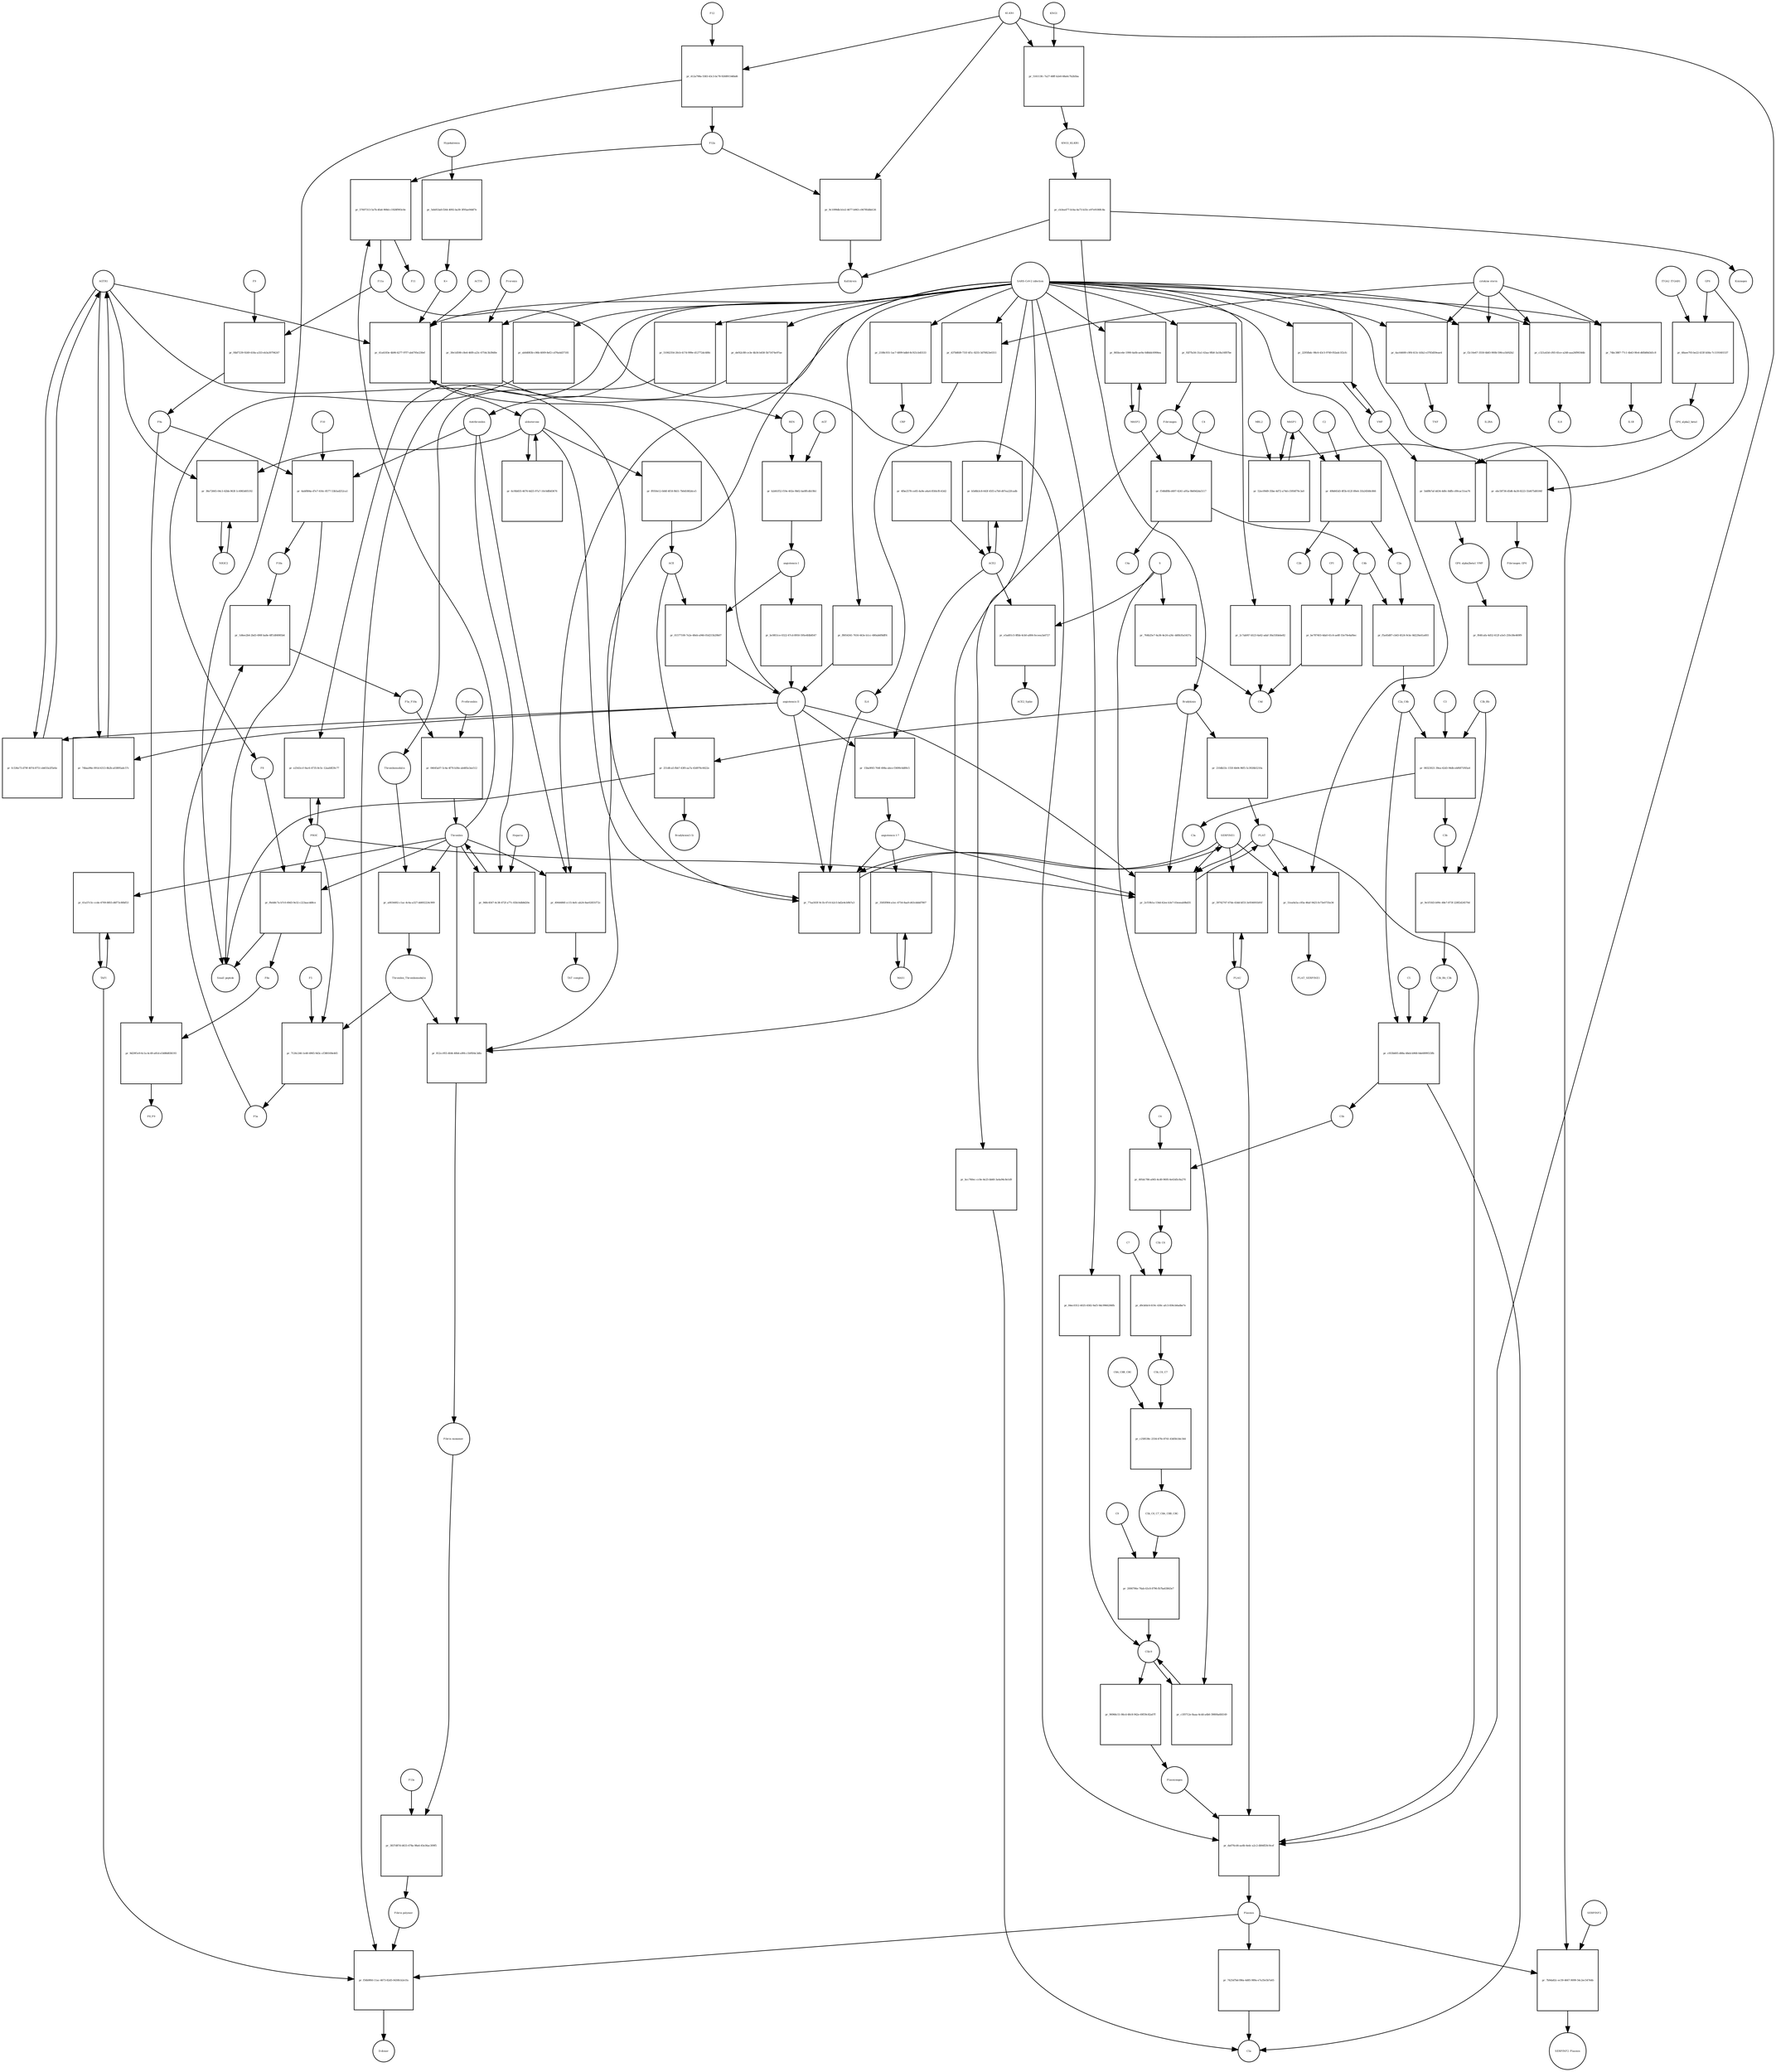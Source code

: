 strict digraph  {
F8 [annotation="urn_miriam_hgnc_3546|urn_miriam_taxonomy_9606", bipartite=0, cls=macromolecule, fontsize=4, label=F8, shape=circle];
"pr_f6eb8c7a-b7c0-49d3-9e32-c223aacdd8ce" [annotation="", bipartite=1, cls=process, fontsize=4, label="pr_f6eb8c7a-b7c0-49d3-9e32-c223aacdd8ce", shape=square];
"Small peptide" [annotation=urn_miriam_mesh_D010446, bipartite=0, cls=macromolecule, fontsize=4, label="Small peptide", shape=circle];
F8a [annotation="urn_miriam_hgnc.symbol_F8|urn_miriam_mesh_D015944|urn_miriam_taxonomy_9606", bipartite=0, cls=macromolecule, fontsize=4, label=F8a, shape=circle];
Thrombin [annotation="urn_miriam_hgnc_3535|urn_miriam_taxonomy_9606", bipartite=0, cls=macromolecule, fontsize=4, label=Thrombin, shape=circle];
PROC [annotation="urn_miriam_hgnc_9451|urn_miriam_taxonomy_9606", bipartite=0, cls=macromolecule, fontsize=4, label=PROC, shape=circle];
AGTR1 [annotation=urn_miriam_hgnc_336, bipartite=0, cls=macromolecule, fontsize=4, label=AGTR1, shape=circle];
"pr_fc536e73-d79f-407d-8751-eb655e2f5e6e" [annotation="", bipartite=1, cls=process, fontsize=4, label="pr_fc536e73-d79f-407d-8751-eb655e2f5e6e", shape=square];
"angiotensin II" [annotation="urn_miriam_obo.chebi_CHEBI%3A2718|urn_miriam_taxonomy_9606", bipartite=0, cls="simple chemical", fontsize=4, label="angiotensin II", shape=circle];
NR3C2 [annotation="", bipartite=0, cls=macromolecule, fontsize=4, label=NR3C2, shape=circle];
"pr_36e72665-04c3-42bb-963f-1c4983d05192" [annotation="", bipartite=1, cls=process, fontsize=4, label="pr_36e72665-04c3-42bb-963f-1c4983d05192", shape=square];
aldosterone [annotation="urn_miriam_obo.chebi_CHEBI%3A27584", bipartite=0, cls="simple chemical", fontsize=4, label=aldosterone, shape=circle];
"pr_6cf4b835-4676-4d25-97a7-10c0dfb83676" [annotation="", bipartite=1, cls=process, fontsize=4, label="pr_6cf4b835-4676-4d25-97a7-10c0dfb83676", shape=square];
SERPINE1 [annotation="", bipartite=0, cls=macromolecule, fontsize=4, label=SERPINE1, shape=circle];
"pr_77aa503f-9c1b-47c6-b2c5-bd2e4cb9b7a3" [annotation="", bipartite=1, cls=process, fontsize=4, label="pr_77aa503f-9c1b-47c6-b2c5-bd2e4cb9b7a3", shape=square];
"angiotensin I-7" [annotation="urn_miriam_obo.chebi_CHEBI%3A55438|urn_miriam_taxonomy_9606", bipartite=0, cls="simple chemical", fontsize=4, label="angiotensin I-7", shape=circle];
IL6 [annotation="urn_miriam_hgnc_6018|urn_miriam_taxonomy_9606", bipartite=0, cls=macromolecule, fontsize=4, label=IL6, shape=circle];
"pr_41a4183e-4b96-4277-97f7-ab4795e230ef" [annotation="", bipartite=1, cls=process, fontsize=4, label="pr_41a4183e-4b96-4277-97f7-ab4795e230ef", shape=square];
"SARS-CoV-2 infection" [annotation="urn_miriam_taxonomy_2697049|urn_miriam_mesh_D012327", bipartite=0, cls=phenotype, fontsize=4, label="SARS-CoV-2 infection", shape=circle];
"K+" [annotation="urn_miriam_obo.chebi_CHEBI%3A29103", bipartite=0, cls="simple chemical", fontsize=4, label="K+", shape=circle];
ACTH [annotation=urn_miriam_hgnc_9201, bipartite=0, cls="simple chemical", fontsize=4, label=ACTH, shape=circle];
"pr_f8054341-7616-443e-b1cc-680ab6f8dff4" [annotation="", bipartite=1, cls=process, fontsize=4, label="pr_f8054341-7616-443e-b1cc-680ab6f8dff4", shape=square];
Bradykinin [annotation="urn_miriam_obo.chebi_CHEBI%3A3165|urn_miriam_taxonomy_9606", bipartite=0, cls=macromolecule, fontsize=4, label=Bradykinin, shape=circle];
"pr_251dfca5-fbb7-43f0-aa7a-43d976c6622e" [annotation="", bipartite=1, cls=process, fontsize=4, label="pr_251dfca5-fbb7-43f0-aa7a-43d976c6622e", shape=square];
"Bradykinin(1-5)" [annotation="urn_miriam_mesh_C079000|urn_miriam_taxonomy_9606", bipartite=0, cls=macromolecule, fontsize=4, label="Bradykinin(1-5)", shape=circle];
ACE [annotation="urn_miriam_hgnc_2707|urn_miriam_taxonomy_9606", bipartite=0, cls=macromolecule, fontsize=4, label=ACE, shape=circle];
"pr_210db33c-155f-4b04-96f5-5c3926b5210a" [annotation="", bipartite=1, cls=process, fontsize=4, label="pr_210db33c-155f-4b04-96f5-5c3926b5210a", shape=square];
PLAT [annotation="urn_miriam_hgnc_9051|urn_miriam_taxonomy_9606", bipartite=0, cls=macromolecule, fontsize=4, label=PLAT, shape=circle];
"pr_74baa96e-091d-4313-8b2b-a03895adc57c" [annotation="", bipartite=1, cls=process, fontsize=4, label="pr_74baa96e-091d-4313-8b2b-a03895adc57c", shape=square];
MAS1 [annotation="", bipartite=0, cls=macromolecule, fontsize=4, label=MAS1, shape=circle];
"pr_3585f984-a1ec-4754-8aa9-d43cdddd7807" [annotation="", bipartite=1, cls=process, fontsize=4, label="pr_3585f984-a1ec-4754-8aa9-d43cdddd7807", shape=square];
Fibrinogen [annotation="urn_miriam_pubmed_19296670|urn_miriam_obo.go_GO%3A0005577|urn_miriam_hgnc_3661|urn_miriam_hgnc_3662|urn_miriam_hgnc_3694|urn_miriam_taxonomy_9606", bipartite=0, cls=complex, fontsize=4, label=Fibrinogen, shape=circle];
"pr_ebc58736-d5d6-4a30-8223-55d475d8106f" [annotation="", bipartite=1, cls=process, fontsize=4, label="pr_ebc58736-d5d6-4a30-8223-55d475d8106f", shape=square];
GP6 [annotation="urn_miriam_hgnc_HGNC%3A14388|urn_miriam_taxonomy_9606", bipartite=0, cls=macromolecule, fontsize=4, label=GP6, shape=circle];
Fibrinogen_GP6 [annotation="urn_miriam_pubmed_19296670|urn_miriam_obo.go_GO%3A0005577|urn_miriam_hgnc_HGNC%3A14388|urn_miriam_taxonomy_9606", bipartite=0, cls=complex, fontsize=4, label=Fibrinogen_GP6, shape=circle];
GP6_alpha2_beta1 [annotation="urn_miriam_pubmed_25051961|urn_miriam_taxonomy_10090|urn_miriam_hgnc_14338|urn_miriam_hgnc_6137|urn_miriam_hgnc_6153", bipartite=0, cls=complex, fontsize=4, label=GP6_alpha2_beta1, shape=circle];
"pr_5dd9b7af-dd34-4d0c-8dfb-c89cac51ea76" [annotation="", bipartite=1, cls=process, fontsize=4, label="pr_5dd9b7af-dd34-4d0c-8dfb-c89cac51ea76", shape=square];
VWF [annotation="urn_miriam_hgnc_12726|urn_miriam_taxonomy_9606", bipartite=0, cls=macromolecule, fontsize=4, label=VWF, shape=circle];
GP6_alpha2beta1_VWF [annotation="urn_miriam_pubmed_25051961|urn_miriam_taxonomy_10090|urn_miriam_hgnc_14338|urn_miriam_hgnc_6137|urn_miriam_hgnc_6153|urn_miriam_hgnc_12726", bipartite=0, cls=complex, fontsize=4, label=GP6_alpha2beta1_VWF, shape=circle];
"pr_48aee793-be22-433f-b58a-7c1191601537" [annotation="", bipartite=1, cls=process, fontsize=4, label="pr_48aee793-be22-433f-b58a-7c1191601537", shape=square];
ITGA2_ITGAB1 [annotation="urn_miriam_intact_EBI-16428357|urn_miriam_hgnc_6137|urn_miriam_hgnc_6153|urn_miriam_taxonomy_9606", bipartite=0, cls=complex, fontsize=4, label=ITGA2_ITGAB1, shape=circle];
"pr_f64fcafa-4d52-412f-a5e5-25fe38e469f9" [annotation="", bipartite=1, cls="omitted process", fontsize=4, label="pr_f64fcafa-4d52-412f-a5e5-25fe38e469f9", shape=square];
"Fibrin polymer" [annotation="urn_miriam_mesh_C465961|urn_miriam_taxonomy_9606", bipartite=0, cls=macromolecule, fontsize=4, label="Fibrin polymer", shape=circle];
"pr_f56b9f60-11ac-4673-82d5-0430fcb2e1fa" [annotation="", bipartite=1, cls=process, fontsize=4, label="pr_f56b9f60-11ac-4673-82d5-0430fcb2e1fa", shape=square];
"D-dimer" [annotation="urn_miriam_pubmed_19008457|urn_miriam_mesh_C036309|urn_miriam_taxonomy_9606", bipartite=0, cls=macromolecule, fontsize=4, label="D-dimer", shape=circle];
Plasmin [annotation="urn_miriam_hgnc.symbol_PLG|urn_miriam_mesh_D005341|urn_miriam_brenda_3.4.21.7|urn_miriam_taxonomy_9606", bipartite=0, cls=macromolecule, fontsize=4, label=Plasmin, shape=circle];
TAFI [annotation="urn_miriam_hgnc_1546|urn_miriam_taxonomy_9606", bipartite=0, cls=macromolecule, fontsize=4, label=TAFI, shape=circle];
"Fibrin monomer" [annotation="urn_miriam_mesh_C011468|urn_miriam_taxonomy_9606", bipartite=0, cls=macromolecule, fontsize=4, label="Fibrin monomer", shape=circle];
"pr_3837d87d-d433-478a-98a6-45e36ac309f5" [annotation="", bipartite=1, cls=process, fontsize=4, label="pr_3837d87d-d433-478a-98a6-45e36ac309f5", shape=square];
F13a [annotation="urn_miriam_hgnc.symbol_F13|urn_miriam_mesh_D026122|urn_miriam_brenda_2.3.2.13|urn_miriam_taxonomy_9606", bipartite=0, cls=macromolecule, fontsize=4, label=F13a, shape=circle];
"pr_4ac64600-c9f4-413c-b5b2-e3783d59eae4" [annotation="", bipartite=1, cls=process, fontsize=4, label="pr_4ac64600-c9f4-413c-b5b2-e3783d59eae4", shape=square];
TNF [annotation="urn_miriam_hgnc_11892|urn_miriam_taxonomy_9606", bipartite=0, cls=macromolecule, fontsize=4, label=TNF, shape=circle];
"cytokine storm" [annotation="urn_miriam_pubmed_2504360|urn_miriam_taxonomy_9606", bipartite=0, cls=phenotype, fontsize=4, label="cytokine storm", shape=circle];
"pr_7425d7bd-f86a-4d85-989a-e7a35e5b7a65" [annotation="", bipartite=1, cls=process, fontsize=4, label="pr_7425d7bd-f86a-4d85-989a-e7a35e5b7a65", shape=square];
C5a [annotation="urn_miriam_hgnc.symbol_C5|urn_miriam_mesh_D015936|urn_miriam_taxonomy_9606", bipartite=0, cls=macromolecule, fontsize=4, label=C5a, shape=circle];
"pr_96966c51-86cd-48c8-942e-69f39c82a07f" [annotation="", bipartite=1, cls=process, fontsize=4, label="pr_96966c51-86cd-48c8-942e-69f39c82a07f", shape=square];
Plasminogen [annotation="urn_miriam_hgnc_9071|urn_miriam_taxonomy_9606", bipartite=0, cls=macromolecule, fontsize=4, label=Plasminogen, shape=circle];
"C5b-9" [annotation="urn_miriam_obo.go_GO%3A0005579|urn_miriam_mesh_D015938|urn_miriam_mesh_D050776|urn_miriam_hgnc_1339|urn_miriam_hgnc_1346|urn_miriam_hgnc_1352|urn_miriam_hgnc_1353|urn_miriam_hgnc_1354|urn_miriam_hgnc_1358|urn_miriam_taxonomy_9606", bipartite=0, cls=complex, fontsize=4, label="C5b-9", shape=circle];
C2 [annotation="urn_miriam_hgnc_1248|urn_miriam_taxonomy_9606", bipartite=0, cls=macromolecule, fontsize=4, label=C2, shape=circle];
"pr_49b845d3-8f5b-412f-89e4-31b24568c866" [annotation="", bipartite=1, cls=process, fontsize=4, label="pr_49b845d3-8f5b-412f-89e4-31b24568c866", shape=square];
C2a [annotation="urn_miriam_hgnc.symbol_C2|urn_miriam_mesh_D050678|urn_miriam_taxonomy_9606", bipartite=0, cls=macromolecule, fontsize=4, label=C2a, shape=circle];
C2b [annotation="urn_miriam_hgnc.symbol_C2|urn_miriam_mesh_D050679|urn_miriam_taxonomy_9606", bipartite=0, cls=macromolecule, fontsize=4, label=C2b, shape=circle];
MASP1 [annotation="urn_miriam_hgnc_6901|urn_miriam_taxonomy_9606", bipartite=0, cls=macromolecule, fontsize=4, label=MASP1, shape=circle];
"pr_f2c16e67-3550-4b83-900b-590ca1bf42b2" [annotation="", bipartite=1, cls=process, fontsize=4, label="pr_f2c16e67-3550-4b83-900b-590ca1bf42b2", shape=square];
IL2RA [annotation="urn_miriam_hgnc_6008|urn_miriam_taxonomy_9606", bipartite=0, cls=macromolecule, fontsize=4, label=IL2RA, shape=circle];
"pr_c321a43d-cf65-45ce-a248-aaa26f90344b" [annotation="", bipartite=1, cls=process, fontsize=4, label="pr_c321a43d-cf65-45ce-a248-aaa26f90344b", shape=square];
IL8 [annotation="urn_miriam_hgnc_6025|urn_miriam_taxonomy_9606", bipartite=0, cls=macromolecule, fontsize=4, label=IL8, shape=circle];
"pr_bcc760ec-cc0e-4e25-bb60-3a4a94c8e1d9" [annotation="", bipartite=1, cls=process, fontsize=4, label="pr_bcc760ec-cc0e-4e25-bb60-3a4a94c8e1d9", shape=square];
"pr_437b8fd9-731f-4f1c-8255-3d70823e0311" [annotation="", bipartite=1, cls=process, fontsize=4, label="pr_437b8fd9-731f-4f1c-8255-3d70823e0311", shape=square];
"pr_74bc3887-77c1-4b43-9fe4-d6fb88d3d1c8" [annotation="", bipartite=1, cls=process, fontsize=4, label="pr_74bc3887-77c1-4b43-9fe4-d6fb88d3d1c8", shape=square];
IL1B [annotation="urn_miriam_hgnc_5992|urn_miriam_taxonomy_9606", bipartite=0, cls=macromolecule, fontsize=4, label=IL1B, shape=circle];
Prorenin [annotation="urn_miriam_hgnc_9958|urn_miriam_taxonomy_9606", bipartite=0, cls=macromolecule, fontsize=4, label=Prorenin, shape=circle];
"pr_30e1d598-c8e4-46f8-a23c-6754c3b39d0e" [annotation="", bipartite=1, cls=process, fontsize=4, label="pr_30e1d598-c8e4-46f8-a23c-6754c3b39d0e", shape=square];
REN [annotation="urn_miriam_hgnc.symbol_REN|urn_miriam_taxonomy_9606", bipartite=0, cls=macromolecule, fontsize=4, label=REN, shape=circle];
Kallikrein [annotation="urn_miriam_hgnc.symbol_KLKB1|urn_miriam_mesh_D020842|urn_miriam_brenda_3.4.21.34|urn_miriam_taxonomy_9606", bipartite=0, cls=macromolecule, fontsize=4, label=Kallikrein, shape=circle];
KLKB1 [annotation="urn_miriam_hgnc_6371|urn_miriam_taxonomy_9606", bipartite=0, cls=macromolecule, fontsize=4, label=KLKB1, shape=circle];
"pr_9c1099db-b1e2-4677-b963-c06785dbb126" [annotation="", bipartite=1, cls=process, fontsize=4, label="pr_9c1099db-b1e2-4677-b963-c06785dbb126", shape=square];
F12a [annotation="urn_miriam_hgnc.symbol_F12|urn_miriam_mesh_D015956|urn_miriam_brenda_3.4.21.38|urn_miriam_taxonomy_9606", bipartite=0, cls=macromolecule, fontsize=4, label=F12a, shape=circle];
"pr_51062354-20cb-417d-999e-d12772dc488c" [annotation="", bipartite=1, cls=process, fontsize=4, label="pr_51062354-20cb-417d-999e-d12772dc488c", shape=square];
Thrombomodulin [annotation="urn_miriam_hgnc_11784|urn_miriam_taxonomy_9606", bipartite=0, cls=macromolecule, fontsize=4, label=Thrombomodulin, shape=circle];
"pr_7b9da82c-ec59-4667-9099-54c2ec54744b" [annotation="", bipartite=1, cls=process, fontsize=4, label="pr_7b9da82c-ec59-4667-9099-54c2ec54744b", shape=square];
SERPINF2 [annotation="urn_miriam_hgnc_9075|urn_miriam_taxonomy_9606", bipartite=0, cls=macromolecule, fontsize=4, label=SERPINF2, shape=circle];
SERPINF2_Plasmin [annotation="urn_miriam_pubmed_2437112|urn_miriam_biogrid_314240|urn_miriam_hgnc_9075|urn_miriam_mesh_D005341|urn_miriam_taxonomy_9606", bipartite=0, cls=complex, fontsize=4, label=SERPINF2_Plasmin, shape=circle];
"pr_2c7abf47-b523-4a62-adaf-30a55fdebe82" [annotation="", bipartite=1, cls=process, fontsize=4, label="pr_2c7abf47-b523-4a62-adaf-30a55fdebe82", shape=square];
C4d [annotation="urn_miriam_hgnc.symbol_C4b|urn_miriam_mesh_C032261|urn_miriam_taxonomy_9606", bipartite=0, cls=macromolecule, fontsize=4, label=C4d, shape=circle];
"pr_84ec0312-4025-4582-9af3-9dc9966206fb" [annotation="", bipartite=1, cls=process, fontsize=4, label="pr_84ec0312-4025-4582-9af3-9dc9966206fb", shape=square];
"pr_e2543ccf-9ac6-4735-8c5c-12aafdf29c77" [annotation="", bipartite=1, cls=process, fontsize=4, label="pr_e2543ccf-9ac6-4735-8c5c-12aafdf29c77", shape=square];
"pr_2295fbdc-98c6-43c5-9749-f02adc1f2cfc" [annotation="", bipartite=1, cls=process, fontsize=4, label="pr_2295fbdc-98c6-43c5-9749-f02adc1f2cfc", shape=square];
"pr_2188c931-1ac7-4899-bdb0-8c921cb45533" [annotation="", bipartite=1, cls=process, fontsize=4, label="pr_2188c931-1ac7-4899-bdb0-8c921cb45533", shape=square];
CRP [annotation="urn_miriam_hgnc_2367|urn_miriam_taxonomy_9606", bipartite=0, cls=macromolecule, fontsize=4, label=CRP, shape=circle];
"pr_c1f0712e-8aaa-4cdd-a4b0-39800a6fd149" [annotation="", bipartite=1, cls=process, fontsize=4, label="pr_c1f0712e-8aaa-4cdd-a4b0-39800a6fd149", shape=square];
S [annotation="urn_miriam_uniprot_P0DTC2|urn_miriam_uniprot_P59594|urn_miriam_taxonomy_2697049", bipartite=0, cls=macromolecule, fontsize=4, label=S, shape=circle];
"pr_764b25e7-4a36-4e24-a26c-dd0b35a5437a" [annotation="", bipartite=1, cls=process, fontsize=4, label="pr_764b25e7-4a36-4e24-a26c-dd0b35a5437a", shape=square];
"pr_15ba9f45-764f-498a-abce-f3699c6d89c5" [annotation="", bipartite=1, cls=process, fontsize=4, label="pr_15ba9f45-764f-498a-abce-f3699c6d89c5", shape=square];
ACE2 [annotation="urn_miriam_hgnc_13557|urn_miriam_taxonomy_9606", bipartite=0, cls=macromolecule, fontsize=4, label=ACE2, shape=circle];
"pr_4fbe2578-ce85-4a9e-a4a4-85fdcffc43d2" [annotation="", bipartite=1, cls=process, fontsize=4, label="pr_4fbe2578-ce85-4a9e-a4a4-85fdcffc43d2", shape=square];
"pr_e5ad01c5-8fbb-4cb0-a884-feceea3a6727" [annotation="", bipartite=1, cls=process, fontsize=4, label="pr_e5ad01c5-8fbb-4cb0-a884-feceea3a6727", shape=square];
ACE2_Spike [annotation="urn_miriam_pdb_6CS2|urn_miriam_hgnc_13557|urn_miriam_uniprot_P0DTC2|urn_miriam_taxonomy_9606|urn_miriam_taxonomy_2697049", bipartite=0, cls=complex, fontsize=4, label=ACE2_Spike, shape=circle];
"pr_b5d6b3c8-643f-45f3-a7b0-d07ea22fcadb" [annotation="", bipartite=1, cls=process, fontsize=4, label="pr_b5d6b3c8-643f-45f3-a7b0-d07ea22fcadb", shape=square];
"pr_def42c88-ce3e-4b34-b458-5b71674e97ae" [annotation="", bipartite=1, cls=process, fontsize=4, label="pr_def42c88-ce3e-4b34-b458-5b71674e97ae", shape=square];
Antithrombin [annotation="urn_miriam_hgnc_775|urn_miriam_taxonomy_9606", bipartite=0, cls=macromolecule, fontsize=4, label=Antithrombin, shape=circle];
"pr_ab0d083b-c06b-4009-8ef2-cd76a4d37181" [annotation="", bipartite=1, cls=process, fontsize=4, label="pr_ab0d083b-c06b-4009-8ef2-cd76a4d37181", shape=square];
C4b [annotation="urn_miriam_hgnc_1324|urn_miriam_taxonomy_9606", bipartite=0, cls=macromolecule, fontsize=4, label=C4b, shape=circle];
"pr_be787403-4da0-41c6-ae8f-55e70e4af6ec" [annotation="", bipartite=1, cls=process, fontsize=4, label="pr_be787403-4da0-41c6-ae8f-55e70e4af6ec", shape=square];
CFI [annotation="urn_miriam_hgnc_2771|urn_miriam_taxonomy_9606", bipartite=0, cls=macromolecule, fontsize=4, label=CFI, shape=circle];
C3b [annotation="urn_miriam_hgnc.symbol_C3|urn_miriam_mesh_D003179|urn_miriam_taxonomy_9606", bipartite=0, cls=macromolecule, fontsize=4, label=C3b, shape=circle];
"pr_9e1f1fd3-b99c-48e7-873f-228f2d24570d" [annotation="", bipartite=1, cls=process, fontsize=4, label="pr_9e1f1fd3-b99c-48e7-873f-228f2d24570d", shape=square];
C3b_Bb [annotation="urn_miriam_pubmed_12440962|urn_miriam_brenda_3.4.21.47|urn_miriam_mesh_D051561|urn_miriam_mesh_D003179|urn_miriam_hgnc_1037|urn_miriam_taxonomy_9606", bipartite=0, cls=complex, fontsize=4, label=C3b_Bb, shape=circle];
C3b_Bb_C3b [annotation="urn_miriam_pubmed_12440962|urn_miriam_brenda_34.4.21.47|urn_miriam_mesh_D051566|urn_miriam_mesh_D003179|urn_miriam_hgnc_1037|urn_miriam_taxonomy_9606", bipartite=0, cls=complex, fontsize=4, label=C3b_Bb_C3b, shape=circle];
"pr_f5a45d87-cb43-4524-9cbc-8d229a41a493" [annotation="", bipartite=1, cls=process, fontsize=4, label="pr_f5a45d87-cb43-4524-9cbc-8d229a41a493", shape=square];
C2a_C4b [annotation="urn_miriam_mesh_D051574|urn_miriam_brenda_3.4.21.43|urn_miriam_mesh_D050678|urn_miriam_hgnc_1324|urn_miriam_taxonomy_9606", bipartite=0, cls=complex, fontsize=4, label=C2a_C4b, shape=circle];
C4 [annotation="urn_miriam_mesh_D00318|urn_miriam_taxonomy_9606", bipartite=0, cls=macromolecule, fontsize=4, label=C4, shape=circle];
"pr_f548df8b-d497-4241-a95a-9b69d2da5117" [annotation="", bipartite=1, cls=process, fontsize=4, label="pr_f548df8b-d497-4241-a95a-9b69d2da5117", shape=square];
C4a [annotation="urn_miriam_hgnc_1323|urn_miriam_taxonomy_9606", bipartite=0, cls=macromolecule, fontsize=4, label=C4a, shape=circle];
MASP2 [annotation="urn_miriam_hgnc_6902|urn_miriam_taxonomy_9606", bipartite=0, cls=macromolecule, fontsize=4, label=MASP2, shape=circle];
"pr_52ec09d9-35be-4d72-a74d-c5956f79c3a0" [annotation="", bipartite=1, cls=process, fontsize=4, label="pr_52ec09d9-35be-4d72-a74d-c5956f79c3a0", shape=square];
MBL2 [annotation="urn_miriam_hgnc_6902|urn_miriam_taxonomy_9606", bipartite=0, cls=macromolecule, fontsize=4, label=MBL2, shape=circle];
"pr_865bce4e-1990-4a0b-ae9a-0d8ddc6906ea" [annotation="", bipartite=1, cls=process, fontsize=4, label="pr_865bce4e-1990-4a0b-ae9a-0d8ddc6906ea", shape=square];
PLAU [annotation="urn_miriam_hgnc_9052|urn_miriam_taxonomy_9606", bipartite=0, cls=macromolecule, fontsize=4, label=PLAU, shape=circle];
"pr_39742747-47de-43dd-bf33-3e934001b91f" [annotation="", bipartite=1, cls=process, fontsize=4, label="pr_39742747-47de-43dd-bf33-3e934001b91f", shape=square];
C5b_C6_C7_C8A_C8B_C8G [annotation="urn_miriam_pubmed_28630159|urn_miriam_mesh_C042295|urn_miriam_mesh_D050776|urn_miriam_hgnc_1339|urn_miriam_hgnc_1352|urn_miriam_hgnc_1353|urn_miriam_hgnc_1354|urn_miriam_taxonomy_9606", bipartite=0, cls=complex, fontsize=4, label=C5b_C6_C7_C8A_C8B_C8G, shape=circle];
"pr_2006796e-76ab-43c8-8796-fb7ba63843e7" [annotation="", bipartite=1, cls=process, fontsize=4, label="pr_2006796e-76ab-43c8-8796-fb7ba63843e7", shape=square];
C9 [annotation="urn_miriam_hgnc_1358|urn_miriam_taxonomy_9606", bipartite=0, cls=macromolecule, fontsize=4, label=C9, shape=circle];
C5b_C6_C7 [annotation="urn_miriam_pubmed_28630159|urn_miriam_mesh_C037453|urn_miriam_mesh_D050776|urn_miriam_hgnc_1339|urn_miriam_hgnc_1346|urn_miriam_taxonomy_9606", bipartite=0, cls=complex, fontsize=4, label=C5b_C6_C7, shape=circle];
"pr_c258538c-2334-47fe-8741-43d5fe3dc344" [annotation="", bipartite=1, cls=process, fontsize=4, label="pr_c258538c-2334-47fe-8741-43d5fe3dc344", shape=square];
C8A_C8B_C8G [annotation="urn_miriam_mesh_D003185|urn_miriam_hgnc_1353|urn_miriam_hgnc_1352|urn_miriam_hgnc_1354|urn_miriam_taxonomy_9606", bipartite=0, cls=complex, fontsize=4, label=C8A_C8B_C8G, shape=circle];
C5b_C6 [annotation="urn_miriam_mesh_C050974|urn_miriam_mesh_D050776|urn_miriam_hgnc_1339|urn_miriam_taxonomy_9606", bipartite=0, cls=complex, fontsize=4, label=C5b_C6, shape=circle];
"pr_d9cbfdc6-619c-430c-afc3-836cb0adbe7e" [annotation="", bipartite=1, cls=process, fontsize=4, label="pr_d9cbfdc6-619c-430c-afc3-836cb0adbe7e", shape=square];
C7 [annotation="urn_miriam_hgnc_HGNC%3A1346|urn_miriam_taxonomy_9606", bipartite=0, cls=macromolecule, fontsize=4, label=C7, shape=circle];
C5b [annotation="urn_miriam_hgnc.symbol_C5|urn_miriam_mesh_D050776|urn_miriam_taxonomy_9606", bipartite=0, cls=macromolecule, fontsize=4, label=C5b, shape=circle];
"pr_495dc786-a065-4cd0-9695-6e43d5c8a270" [annotation="", bipartite=1, cls=process, fontsize=4, label="pr_495dc786-a065-4cd0-9695-6e43d5c8a270", shape=square];
C6 [annotation="urn_miriam_hgnc_1339|urn_miriam_taxonomy_9606", bipartite=0, cls=macromolecule, fontsize=4, label=C6, shape=circle];
C5 [annotation="urn_miriam_hgnc_1331|urn_miriam_taxonomy_9606", bipartite=0, cls=macromolecule, fontsize=4, label=C5, shape=circle];
"pr_c933b605-d88a-48eb-b968-0de6899533fb" [annotation="", bipartite=1, cls=process, fontsize=4, label="pr_c933b605-d88a-48eb-b968-0de6899533fb", shape=square];
C3 [annotation="urn_miriam_hgnc_1318|urn_miriam_taxonomy_9606", bipartite=0, cls=macromolecule, fontsize=4, label=C3, shape=circle];
"pr_08323021-39ea-42d3-94db-ebf6871f65a4" [annotation="", bipartite=1, cls=process, fontsize=4, label="pr_08323021-39ea-42d3-94db-ebf6871f65a4", shape=square];
C3a [annotation="urn_miriam_hgnc.symbol_C3|urn_miriam_mesh_D015926|urn_miriam_taxonomy_9606", bipartite=0, cls=macromolecule, fontsize=4, label=C3a, shape=circle];
"pr_a0034492-c1ac-4c4a-a327-dd492224c909" [annotation="", bipartite=1, cls=process, fontsize=4, label="pr_a0034492-c1ac-4c4a-a327-dd492224c909", shape=square];
Thrombin_Thrombomodulin [annotation="urn_miriam_pubmed_6282863|urn_miriam_taxonomy_9986|urn_miriam_biogrid_283352|urn_miriam_mesh_D013917|urn_miriam_hgnc_11784", bipartite=0, cls=complex, fontsize=4, label=Thrombin_Thrombomodulin, shape=circle];
"pr_812cc955-4fd4-40b4-a9f4-c1b95fdc3dfa" [annotation="", bipartite=1, cls=process, fontsize=4, label="pr_812cc955-4fd4-40b4-a9f4-c1b95fdc3dfa", shape=square];
KNG1_KLKB1 [annotation="urn_miriam_pubmed_17598838|urn_miriam_intact_EBI-10087151|urn_miriam_hgnc_6371|urn_miriam_hgnc_6383|urn_miriam_taxonomy_9606", bipartite=0, cls=complex, fontsize=4, label=KNG1_KLKB1, shape=circle];
"pr_cb3ea477-b14a-4a73-b33c-e97e9180fc8a" [annotation="", bipartite=1, cls=process, fontsize=4, label="pr_cb3ea477-b14a-4a73-b33c-e97e9180fc8a", shape=square];
Kininogen [annotation="urn_miriam_hgnc.symbol_KNG1|urn_miriam_mesh_D019679|urn_miriam_taxonomy_9606", bipartite=0, cls=macromolecule, fontsize=4, label=Kininogen, shape=circle];
"pr_92f7fa56-31a1-43aa-9fb8-3a18a16f87be" [annotation="", bipartite=1, cls=process, fontsize=4, label="pr_92f7fa56-31a1-43aa-9fb8-3a18a16f87be", shape=square];
"angiotensin I" [annotation="urn_miriam_obo.chebi_CHEBI%3A2718|urn_miriam_taxonomy_9606", bipartite=0, cls="simple chemical", fontsize=4, label="angiotensin I", shape=circle];
"pr_bc0851ce-0322-47cd-8950-595e4fdb8547" [annotation="", bipartite=1, cls=process, fontsize=4, label="pr_bc0851ce-0322-47cd-8950-595e4fdb8547", shape=square];
"pr_51ea0a5a-c85a-46af-9425-fe73e0735e34" [annotation="", bipartite=1, cls=process, fontsize=4, label="pr_51ea0a5a-c85a-46af-9425-fe73e0735e34", shape=square];
PLAT_SERPINE1 [annotation="urn_miriam_pubmed_22449964|urn_miriam_intact_EBI-7800882|urn_miriam_hgnc_9051|urn_miriam_hgnc_8593|urn_miriam_taxonomy_9606", bipartite=0, cls=complex, fontsize=4, label=PLAT_SERPINE1, shape=circle];
"pr_61a57c5c-ccde-4709-8855-d6f73c80bf53" [annotation="", bipartite=1, cls=process, fontsize=4, label="pr_61a57c5c-ccde-4709-8855-d6f73c80bf53", shape=square];
"pr_2cf19b1a-154d-42ee-b3e7-03eeeab9bd35" [annotation="", bipartite=1, cls=process, fontsize=4, label="pr_2cf19b1a-154d-42ee-b3e7-03eeeab9bd35", shape=square];
"pr_4944486f-cc15-4efc-ab24-8ae02831f72c" [annotation="", bipartite=1, cls=process, fontsize=4, label="pr_4944486f-cc15-4efc-ab24-8ae02831f72c", shape=square];
"TAT complex" [annotation="urn_miriam_pubmed_22930518|urn_miriam_mesh_C046193|urn_miriam_mesh_D013917|urn_miriam_hgnc_775|urn_miriam_taxonomy_9606", bipartite=0, cls=complex, fontsize=4, label="TAT complex", shape=circle];
"pr_da076cd4-aa4b-4edc-a2c2-db9df20c9cef" [annotation="", bipartite=1, cls=process, fontsize=4, label="pr_da076cd4-aa4b-4edc-a2c2-db9df20c9cef", shape=square];
F11a [annotation="urn_miriam_hgnc.symbol_F11|urn_miriam_mesh_D015945|urn_miriam_brenda_3.4.21.27|urn_miriam_taxonomy_9606", bipartite=0, cls=macromolecule, fontsize=4, label=F11a, shape=circle];
"pr_948c4567-4c38-472f-a77c-83b14db8d20e" [annotation="", bipartite=1, cls=process, fontsize=4, label="pr_948c4567-4c38-472f-a77c-83b14db8d20e", shape=square];
Heparin [annotation="urn_miriam_pubmed_708377|urn_miriam_obo.chebi_CHEBI%3A28304|urn_miriam_taxonomy_9606", bipartite=0, cls="simple chemical", fontsize=4, label=Heparin, shape=circle];
Prothrombin [annotation="urn_miriam_hgnc_3535|urn_miriam_taxonomy_9606", bipartite=0, cls=macromolecule, fontsize=4, label=Prothrombin, shape=circle];
"pr_04645a07-5c4a-4f70-b30e-ab485e3ee512" [annotation="", bipartite=1, cls=process, fontsize=4, label="pr_04645a07-5c4a-4f70-b30e-ab485e3ee512", shape=square];
F5a_F10a [annotation="urn_miriam_pubmed_2303476|urn_miriam_mesh_C022475|urn_miriam_mesh_D15943|urn_miriam_mesh_D015951|urn_miriam_taxonomy_9606", bipartite=0, cls=complex, fontsize=4, label=F5a_F10a, shape=circle];
F10a [annotation="urn_miriam_hgnc.symbol_F10|urn_miriam_mesh_D015951|urn_miriam_brenda_3.4.21.6|urn_miriam_taxonomy_9606", bipartite=0, cls=macromolecule, fontsize=4, label=F10a, shape=circle];
"pr_1d4ee2b4-2bd3-490f-ba8e-6ff1d84985b4" [annotation="", bipartite=1, cls=process, fontsize=4, label="pr_1d4ee2b4-2bd3-490f-ba8e-6ff1d84985b4", shape=square];
F5a [annotation="urn_miriam_hgnc.symbol_F5|urn_miriam_mesh_D015943|urn_miriam_taxonomy_9606", bipartite=0, cls=macromolecule, fontsize=4, label=F5a, shape=circle];
F5 [annotation="urn_miriam_hgnc_3541|urn_miriam_taxonomy_9606", bipartite=0, cls=macromolecule, fontsize=4, label=F5, shape=circle];
"pr_7126c246-1e40-4965-9d3c-cf380169e465" [annotation="", bipartite=1, cls=process, fontsize=4, label="pr_7126c246-1e40-4965-9d3c-cf380169e465", shape=square];
F9a [annotation="urn_miriam_hgnc.symbol_F9|urn_miriam_mesh_D015949|urn_miriam_taxonomy_9606", bipartite=0, cls=macromolecule, fontsize=4, label=F9a, shape=circle];
"pr_9d29f1e9-6c1a-4c49-a81d-e5488d836193" [annotation="", bipartite=1, cls=process, fontsize=4, label="pr_9d29f1e9-6c1a-4c49-a81d-e5488d836193", shape=square];
F8_F9 [annotation="urn_miriam_pubmed_22471307|urn_miriam_hgnc_3546|urn_miriam_hgnc_35531|urn_miriam_intact_EBI-11621595|urn_miriam_taxonomy_9606", bipartite=0, cls=complex, fontsize=4, label=F8_F9, shape=circle];
F9 [annotation="urn_miriam_hgnc_35531|urn_miriam_taxonomy_9606", bipartite=0, cls=macromolecule, fontsize=4, label=F9, shape=circle];
"pr_f4bf7239-9249-418a-a333-eb3a30794247" [annotation="", bipartite=1, cls=process, fontsize=4, label="pr_f4bf7239-9249-418a-a333-eb3a30794247", shape=square];
"pr_516113fc-7a27-48ff-b2e0-68a6c7b2b5ba" [annotation="", bipartite=1, cls=process, fontsize=4, label="pr_516113fc-7a27-48ff-b2e0-68a6c7b2b5ba", shape=square];
KNG1 [annotation="urn_miriam_hgnc.symbol_6383|urn_miriam_taxonomy_9606", bipartite=0, cls=macromolecule, fontsize=4, label=KNG1, shape=circle];
"pr_57607313-5a7b-4fa6-908d-c1928f993c0e" [annotation="", bipartite=1, cls=process, fontsize=4, label="pr_57607313-5a7b-4fa6-908d-c1928f993c0e", shape=square];
F11 [annotation="urn_miriam_hgnc_3529|urn_miriam_taxonomy_9606", bipartite=0, cls=macromolecule, fontsize=4, label=F11, shape=circle];
F12 [annotation="urn_miriam_hgnc_3530|urn_miriam_taxonomy_9606", bipartite=0, cls=macromolecule, fontsize=4, label=F12, shape=circle];
"pr_412a798a-5583-43c3-bc78-926891546bd6" [annotation="", bipartite=1, cls=process, fontsize=4, label="pr_412a798a-5583-43c3-bc78-926891546bd6", shape=square];
"pr_01577100-7e2e-48eb-a946-05d215b29b07" [annotation="", bipartite=1, cls=process, fontsize=4, label="pr_01577100-7e2e-48eb-a946-05d215b29b07", shape=square];
F10 [annotation="urn_miriam_hgnc_3528|urn_miriam_taxonomy_9606", bipartite=0, cls=macromolecule, fontsize=4, label=F10, shape=circle];
"pr_4abf884a-d7e7-416c-8577-53b5ad252ca1" [annotation="", bipartite=1, cls=process, fontsize=4, label="pr_4abf884a-d7e7-416c-8577-53b5ad252ca1", shape=square];
AGT [annotation="urn_miriam_hgnc_333|urn_miriam_taxonomy_9606", bipartite=0, cls=macromolecule, fontsize=4, label=AGT, shape=circle];
"pr_b2d41f52-f19e-402e-9b02-ba0ffcdb19b1" [annotation="", bipartite=1, cls=process, fontsize=4, label="pr_b2d41f52-f19e-402e-9b02-ba0ffcdb19b1", shape=square];
"pr_ff050e12-0d4f-4f18-9b51-7b0d1882dce5" [annotation="", bipartite=1, cls=process, fontsize=4, label="pr_ff050e12-0d4f-4f18-9b51-7b0d1882dce5", shape=square];
"pr_5eb053a8-f264-4092-ba30-3f95ae944f7e" [annotation="", bipartite=1, cls=process, fontsize=4, label="pr_5eb053a8-f264-4092-ba30-3f95ae944f7e", shape=square];
Hypokalemia [annotation="urn_miriam_mesh_D007008|urn_miriam_taxonomy_9606", bipartite=0, cls=phenotype, fontsize=4, label=Hypokalemia, shape=circle];
F8 -> "pr_f6eb8c7a-b7c0-49d3-9e32-c223aacdd8ce"  [annotation="", interaction_type=consumption];
"pr_f6eb8c7a-b7c0-49d3-9e32-c223aacdd8ce" -> "Small peptide"  [annotation="", interaction_type=production];
"pr_f6eb8c7a-b7c0-49d3-9e32-c223aacdd8ce" -> F8a  [annotation="", interaction_type=production];
F8a -> "pr_9d29f1e9-6c1a-4c49-a81d-e5488d836193"  [annotation="", interaction_type=consumption];
Thrombin -> "pr_f6eb8c7a-b7c0-49d3-9e32-c223aacdd8ce"  [annotation="urn_miriam_pubmed_15746105|urn_miriam_taxonomy_9606", interaction_type=catalysis];
Thrombin -> "pr_a0034492-c1ac-4c4a-a327-dd492224c909"  [annotation="", interaction_type=consumption];
Thrombin -> "pr_812cc955-4fd4-40b4-a9f4-c1b95fdc3dfa"  [annotation="urn_miriam_pubmed_6282863|urn_miriam_pubmed_28228446|urn_miriam_pubmed_2117226|urn_miriam_taxonomy_9606", interaction_type=catalysis];
Thrombin -> "pr_61a57c5c-ccde-4709-8855-d6f73c80bf53"  [annotation="urn_miriam_pubmed_23809134|urn_miriam_taxonomy_9823", interaction_type=catalysis];
Thrombin -> "pr_4944486f-cc15-4efc-ab24-8ae02831f72c"  [annotation="", interaction_type=consumption];
Thrombin -> "pr_948c4567-4c38-472f-a77c-83b14db8d20e"  [annotation="", interaction_type=consumption];
Thrombin -> "pr_57607313-5a7b-4fa6-908d-c1928f993c0e"  [annotation="urn_miriam_pubmed_21304106|urn_miriam_pubmed_8631976|urn_miriam_taxonomy_9606", interaction_type=catalysis];
PROC -> "pr_f6eb8c7a-b7c0-49d3-9e32-c223aacdd8ce"  [annotation="urn_miriam_pubmed_15746105|urn_miriam_taxonomy_9606", interaction_type=inhibition];
PROC -> "pr_e2543ccf-9ac6-4735-8c5c-12aafdf29c77"  [annotation="", interaction_type=consumption];
PROC -> "pr_2cf19b1a-154d-42ee-b3e7-03eeeab9bd35"  [annotation="urn_miriam_pubmed_10373228|urn_miriam_pubmed_3124286|urn_miriam_taxonomy_9606|urn_miriam_pubmed_12091055|urn_miriam_pubmed_3096399", interaction_type=inhibition];
PROC -> "pr_7126c246-1e40-4965-9d3c-cf380169e465"  [annotation="urn_miriam_pubmed_6282863|urn_miriam_pubmed_6572921|urn_miriam_pubmed_2322551|urn_miriam_taxonomy_9606", interaction_type=inhibition];
AGTR1 -> "pr_fc536e73-d79f-407d-8751-eb655e2f5e6e"  [annotation="", interaction_type=consumption];
AGTR1 -> "pr_36e72665-04c3-42bb-963f-1c4983d05192"  [annotation="urn_miriam_pubmed_21349712|urn_miriam_taxonomy_10116|urn_miriam_pubmed_7045029|urn_miriam_taxonomy_10090", interaction_type=catalysis];
AGTR1 -> "pr_77aa503f-9c1b-47c6-b2c5-bd2e4cb9b7a3"  [annotation="urn_miriam_pubmed_2091055|urn_miriam_taxonomy_9606|urn_miriam_pubmed_8034668|urn_miriam_pubmed_20591974|urn_miriam_pubmed_11983698", interaction_type=catalysis];
AGTR1 -> "pr_41a4183e-4b96-4277-97f7-ab4795e230ef"  [annotation="urn_miriam_pubmed_8404594|urn_miriam_taxonomy_9606|urn_miriam_pubmed_173529|urn_miriam_taxonomy_9615|urn_miriam_pubmed_32565254", interaction_type=catalysis];
AGTR1 -> "pr_74baa96e-091d-4313-8b2b-a03895adc57c"  [annotation="", interaction_type=consumption];
"pr_fc536e73-d79f-407d-8751-eb655e2f5e6e" -> AGTR1  [annotation="", interaction_type=production];
"angiotensin II" -> "pr_fc536e73-d79f-407d-8751-eb655e2f5e6e"  [annotation="", interaction_type=stimulation];
"angiotensin II" -> "pr_77aa503f-9c1b-47c6-b2c5-bd2e4cb9b7a3"  [annotation="urn_miriam_pubmed_2091055|urn_miriam_taxonomy_9606|urn_miriam_pubmed_8034668|urn_miriam_pubmed_20591974|urn_miriam_pubmed_11983698", interaction_type=catalysis];
"angiotensin II" -> "pr_41a4183e-4b96-4277-97f7-ab4795e230ef"  [annotation="urn_miriam_pubmed_8404594|urn_miriam_taxonomy_9606|urn_miriam_pubmed_173529|urn_miriam_taxonomy_9615|urn_miriam_pubmed_32565254", interaction_type=catalysis];
"angiotensin II" -> "pr_74baa96e-091d-4313-8b2b-a03895adc57c"  [annotation="urn_miriam_pubmed_8158359|urn_miriam_taxonomy_9606", interaction_type=stimulation];
"angiotensin II" -> "pr_15ba9f45-764f-498a-abce-f3699c6d89c5"  [annotation="", interaction_type=consumption];
"angiotensin II" -> "pr_2cf19b1a-154d-42ee-b3e7-03eeeab9bd35"  [annotation="urn_miriam_pubmed_10373228|urn_miriam_pubmed_3124286|urn_miriam_taxonomy_9606|urn_miriam_pubmed_12091055|urn_miriam_pubmed_3096399", interaction_type=catalysis];
NR3C2 -> "pr_36e72665-04c3-42bb-963f-1c4983d05192"  [annotation="", interaction_type=consumption];
"pr_36e72665-04c3-42bb-963f-1c4983d05192" -> NR3C2  [annotation="", interaction_type=production];
aldosterone -> "pr_36e72665-04c3-42bb-963f-1c4983d05192"  [annotation="urn_miriam_pubmed_21349712|urn_miriam_taxonomy_10116|urn_miriam_pubmed_7045029|urn_miriam_taxonomy_10090", interaction_type=stimulation];
aldosterone -> "pr_6cf4b835-4676-4d25-97a7-10c0dfb83676"  [annotation="", interaction_type=consumption];
aldosterone -> "pr_77aa503f-9c1b-47c6-b2c5-bd2e4cb9b7a3"  [annotation="urn_miriam_pubmed_2091055|urn_miriam_taxonomy_9606|urn_miriam_pubmed_8034668|urn_miriam_pubmed_20591974|urn_miriam_pubmed_11983698", interaction_type=catalysis];
aldosterone -> "pr_ff050e12-0d4f-4f18-9b51-7b0d1882dce5"  [annotation="urn_miriam_pubmed_5932931|urn_miriam_taxonomy_10116", interaction_type=catalysis];
"pr_6cf4b835-4676-4d25-97a7-10c0dfb83676" -> aldosterone  [annotation="", interaction_type=production];
SERPINE1 -> "pr_77aa503f-9c1b-47c6-b2c5-bd2e4cb9b7a3"  [annotation="", interaction_type=consumption];
SERPINE1 -> "pr_39742747-47de-43dd-bf33-3e934001b91f"  [annotation="urn_miriam_pubmed_21199867|urn_miriam_taxonomy_9606", interaction_type=inhibition];
SERPINE1 -> "pr_51ea0a5a-c85a-46af-9425-fe73e0735e34"  [annotation="", interaction_type=consumption];
SERPINE1 -> "pr_2cf19b1a-154d-42ee-b3e7-03eeeab9bd35"  [annotation="urn_miriam_pubmed_10373228|urn_miriam_pubmed_3124286|urn_miriam_taxonomy_9606|urn_miriam_pubmed_12091055|urn_miriam_pubmed_3096399", interaction_type=inhibition];
"pr_77aa503f-9c1b-47c6-b2c5-bd2e4cb9b7a3" -> SERPINE1  [annotation="", interaction_type=production];
"angiotensin I-7" -> "pr_77aa503f-9c1b-47c6-b2c5-bd2e4cb9b7a3"  [annotation="urn_miriam_pubmed_2091055|urn_miriam_taxonomy_9606|urn_miriam_pubmed_8034668|urn_miriam_pubmed_20591974|urn_miriam_pubmed_11983698", interaction_type=inhibition];
"angiotensin I-7" -> "pr_3585f984-a1ec-4754-8aa9-d43cdddd7807"  [annotation="urn_miriam_pubmed_18026570|urn_miriam_taxonomy_10090", interaction_type=stimulation];
"angiotensin I-7" -> "pr_2cf19b1a-154d-42ee-b3e7-03eeeab9bd35"  [annotation="urn_miriam_pubmed_10373228|urn_miriam_pubmed_3124286|urn_miriam_taxonomy_9606|urn_miriam_pubmed_12091055|urn_miriam_pubmed_3096399", interaction_type=inhibition];
IL6 -> "pr_77aa503f-9c1b-47c6-b2c5-bd2e4cb9b7a3"  [annotation="urn_miriam_pubmed_2091055|urn_miriam_taxonomy_9606|urn_miriam_pubmed_8034668|urn_miriam_pubmed_20591974|urn_miriam_pubmed_11983698", interaction_type=catalysis];
"pr_41a4183e-4b96-4277-97f7-ab4795e230ef" -> aldosterone  [annotation="", interaction_type=production];
"SARS-CoV-2 infection" -> "pr_41a4183e-4b96-4277-97f7-ab4795e230ef"  [annotation="urn_miriam_pubmed_8404594|urn_miriam_taxonomy_9606|urn_miriam_pubmed_173529|urn_miriam_taxonomy_9615|urn_miriam_pubmed_32565254", interaction_type="necessary stimulation"];
"SARS-CoV-2 infection" -> "pr_f8054341-7616-443e-b1cc-680ab6f8dff4"  [annotation="urn_miriam_pubmed_32048163|urn_miriam_taxonomy_9606", interaction_type=catalysis];
"SARS-CoV-2 infection" -> "pr_f56b9f60-11ac-4673-82d5-0430fcb2e1fa"  [annotation="urn_miriam_pubmed_29096812|urn_miriam_pubmed_10574983|urn_miriam_pubmed_32172226|urn_miriam_taxonomy_9606", interaction_type="necessary stimulation"];
"SARS-CoV-2 infection" -> "pr_4ac64600-c9f4-413c-b5b2-e3783d59eae4"  [annotation="urn_miriam_pubmed_32504360|urn_miriam_taxonomy_9606", interaction_type=stimulation];
"SARS-CoV-2 infection" -> "pr_f2c16e67-3550-4b83-900b-590ca1bf42b2"  [annotation="urn_miriam_pubmed_32286245|urn_miriam_taxonomy_9606", interaction_type=stimulation];
"SARS-CoV-2 infection" -> "pr_c321a43d-cf65-45ce-a248-aaa26f90344b"  [annotation="urn_miriam_pubmed_32286245|urn_miriam_taxonomy_9606", interaction_type=stimulation];
"SARS-CoV-2 infection" -> "pr_bcc760ec-cc0e-4e25-bb60-3a4a94c8e1d9"  [annotation="urn_miriam_pmc_PMC7260598|urn_miriam_taxonomy_9606", interaction_type="necessary stimulation"];
"SARS-CoV-2 infection" -> "pr_437b8fd9-731f-4f1c-8255-3d70823e0311"  [annotation="urn_miriam_pubmed_32286245|urn_miriam_taxonomy_9606", interaction_type=stimulation];
"SARS-CoV-2 infection" -> "pr_74bc3887-77c1-4b43-9fe4-d6fb88d3d1c8"  [annotation="urn_miriam_pubmed_32359396|urn_miriam_taxonomy_9606", interaction_type=stimulation];
"SARS-CoV-2 infection" -> "pr_51062354-20cb-417d-999e-d12772dc488c"  [annotation="urn_miriam_doi_10.1101%2F2020.04.25.20077842|urn_miriam_taxonomy_9606", interaction_type="necessary stimulation"];
"SARS-CoV-2 infection" -> "pr_7b9da82c-ec59-4667-9099-54c2ec54744b"  [annotation="urn_miriam_pubmed_2437112|urn_miriam_doi_10.1101%2F2020.04.25.20077842|urn_miriam_taxonomy_9606", interaction_type=stimulation];
"SARS-CoV-2 infection" -> "pr_2c7abf47-b523-4a62-adaf-30a55fdebe82"  [annotation="urn_miriam_pubmed_32299776|urn_miriam_taxonomy_9606", interaction_type=stimulation];
"SARS-CoV-2 infection" -> "pr_84ec0312-4025-4582-9af3-9dc9966206fb"  [annotation="urn_miriam_pmc_PMC7260598|urn_miriam_taxonomy_9606", interaction_type="necessary stimulation"];
"SARS-CoV-2 infection" -> "pr_e2543ccf-9ac6-4735-8c5c-12aafdf29c77"  [annotation="urn_miriam_pubmed_32302438|urn_miriam_taxonomy_9606", interaction_type="necessary stimulation"];
"SARS-CoV-2 infection" -> "pr_2295fbdc-98c6-43c5-9749-f02adc1f2cfc"  [annotation="urn_miriam_pubmed_32367170|urn_miriam_taxonomy_9606", interaction_type="necessary stimulation"];
"SARS-CoV-2 infection" -> "pr_2188c931-1ac7-4899-bdb0-8c921cb45533"  [annotation="urn_miriam_pubmed_32171076|urn_miriam_taxonomy_9606", interaction_type="necessary stimulation"];
"SARS-CoV-2 infection" -> "pr_b5d6b3c8-643f-45f3-a7b0-d07ea22fcadb"  [annotation="urn_miriam_pubmed_16008552|urn_miriam_taxonomy_9606", interaction_type=inhibition];
"SARS-CoV-2 infection" -> "pr_def42c88-ce3e-4b34-b458-5b71674e97ae"  [annotation="urn_miriam_pubmed_32302438|urn_miriam_taxonomy_9606", interaction_type=inhibition];
"SARS-CoV-2 infection" -> "pr_ab0d083b-c06b-4009-8ef2-cd76a4d37181"  [annotation="urn_miriam_pubmed_32367170|urn_miriam_taxonomy_9606", interaction_type="necessary stimulation"];
"SARS-CoV-2 infection" -> "pr_865bce4e-1990-4a0b-ae9a-0d8ddc6906ea"  [annotation="urn_miriam_pubmed_11290788|urn_miriam_pubmed_32299776|urn_miriam_taxonomy_9606", interaction_type=stimulation];
"SARS-CoV-2 infection" -> "pr_812cc955-4fd4-40b4-a9f4-c1b95fdc3dfa"  [annotation="urn_miriam_pubmed_6282863|urn_miriam_pubmed_28228446|urn_miriam_pubmed_2117226|urn_miriam_taxonomy_9606", interaction_type="necessary stimulation"];
"SARS-CoV-2 infection" -> "pr_92f7fa56-31a1-43aa-9fb8-3a18a16f87be"  [annotation="urn_miriam_pubmed_32172226|urn_miriam_taxonomy_9606", interaction_type="necessary stimulation"];
"SARS-CoV-2 infection" -> "pr_51ea0a5a-c85a-46af-9425-fe73e0735e34"  [annotation="urn_miriam_pubmed_22449964|urn_miriam_doi_10.1101%2F2020.04.25.20077842|urn_miriam_taxonomy_9606", interaction_type="necessary stimulation"];
"SARS-CoV-2 infection" -> "pr_4944486f-cc15-4efc-ab24-8ae02831f72c"  [annotation="urn_miriam_pubmed_8136018|urn_miriam_doi_10.1101%2F2020.04.25.20077842|urn_miriam_taxonomy_9606", interaction_type="necessary stimulation"];
"K+" -> "pr_41a4183e-4b96-4277-97f7-ab4795e230ef"  [annotation="urn_miriam_pubmed_8404594|urn_miriam_taxonomy_9606|urn_miriam_pubmed_173529|urn_miriam_taxonomy_9615|urn_miriam_pubmed_32565254", interaction_type=catalysis];
ACTH -> "pr_41a4183e-4b96-4277-97f7-ab4795e230ef"  [annotation="urn_miriam_pubmed_8404594|urn_miriam_taxonomy_9606|urn_miriam_pubmed_173529|urn_miriam_taxonomy_9615|urn_miriam_pubmed_32565254", interaction_type=catalysis];
"pr_f8054341-7616-443e-b1cc-680ab6f8dff4" -> "angiotensin II"  [annotation="", interaction_type=production];
Bradykinin -> "pr_251dfca5-fbb7-43f0-aa7a-43d976c6622e"  [annotation="", interaction_type=consumption];
Bradykinin -> "pr_210db33c-155f-4b04-96f5-5c3926b5210a"  [annotation="urn_miriam_pubmed_9066005|urn_miriam_taxonomy_9606", interaction_type=stimulation];
Bradykinin -> "pr_2cf19b1a-154d-42ee-b3e7-03eeeab9bd35"  [annotation="urn_miriam_pubmed_10373228|urn_miriam_pubmed_3124286|urn_miriam_taxonomy_9606|urn_miriam_pubmed_12091055|urn_miriam_pubmed_3096399", interaction_type=catalysis];
"pr_251dfca5-fbb7-43f0-aa7a-43d976c6622e" -> "Bradykinin(1-5)"  [annotation="", interaction_type=production];
"pr_251dfca5-fbb7-43f0-aa7a-43d976c6622e" -> "Small peptide"  [annotation="", interaction_type=production];
ACE -> "pr_251dfca5-fbb7-43f0-aa7a-43d976c6622e"  [annotation="urn_miriam_taxonomy_9606|urn_miriam_pubmed_10969042", interaction_type=catalysis];
ACE -> "pr_01577100-7e2e-48eb-a946-05d215b29b07"  [annotation="urn_miriam_taxonomy_9606|urn_miriam_pubmed_190881|urn_miriam_pubmed_10969042", interaction_type=catalysis];
"pr_210db33c-155f-4b04-96f5-5c3926b5210a" -> PLAT  [annotation="", interaction_type=production];
PLAT -> "pr_51ea0a5a-c85a-46af-9425-fe73e0735e34"  [annotation="", interaction_type=consumption];
PLAT -> "pr_2cf19b1a-154d-42ee-b3e7-03eeeab9bd35"  [annotation="", interaction_type=consumption];
PLAT -> "pr_da076cd4-aa4b-4edc-a2c2-db9df20c9cef"  [annotation="urn_miriam_pubmed_89876|urn_miriam_taxonomy_9606|urn_miriam_pubmed_3850647|urn_miriam_pubmed_2966802|urn_miriam_pubmed_6539333", interaction_type=catalysis];
"pr_74baa96e-091d-4313-8b2b-a03895adc57c" -> AGTR1  [annotation="", interaction_type=production];
MAS1 -> "pr_3585f984-a1ec-4754-8aa9-d43cdddd7807"  [annotation="", interaction_type=consumption];
"pr_3585f984-a1ec-4754-8aa9-d43cdddd7807" -> MAS1  [annotation="", interaction_type=production];
Fibrinogen -> "pr_ebc58736-d5d6-4a30-8223-55d475d8106f"  [annotation="", interaction_type=consumption];
Fibrinogen -> "pr_812cc955-4fd4-40b4-a9f4-c1b95fdc3dfa"  [annotation="", interaction_type=consumption];
"pr_ebc58736-d5d6-4a30-8223-55d475d8106f" -> Fibrinogen_GP6  [annotation="", interaction_type=production];
GP6 -> "pr_ebc58736-d5d6-4a30-8223-55d475d8106f"  [annotation="", interaction_type=consumption];
GP6 -> "pr_48aee793-be22-433f-b58a-7c1191601537"  [annotation="", interaction_type=consumption];
GP6_alpha2_beta1 -> "pr_5dd9b7af-dd34-4d0c-8dfb-c89cac51ea76"  [annotation="", interaction_type=consumption];
"pr_5dd9b7af-dd34-4d0c-8dfb-c89cac51ea76" -> GP6_alpha2beta1_VWF  [annotation="", interaction_type=production];
VWF -> "pr_5dd9b7af-dd34-4d0c-8dfb-c89cac51ea76"  [annotation="", interaction_type=consumption];
VWF -> "pr_2295fbdc-98c6-43c5-9749-f02adc1f2cfc"  [annotation="", interaction_type=consumption];
GP6_alpha2beta1_VWF -> "pr_f64fcafa-4d52-412f-a5e5-25fe38e469f9"  [annotation="", interaction_type=consumption];
"pr_48aee793-be22-433f-b58a-7c1191601537" -> GP6_alpha2_beta1  [annotation="", interaction_type=production];
ITGA2_ITGAB1 -> "pr_48aee793-be22-433f-b58a-7c1191601537"  [annotation="", interaction_type=consumption];
"Fibrin polymer" -> "pr_f56b9f60-11ac-4673-82d5-0430fcb2e1fa"  [annotation="", interaction_type=consumption];
"pr_f56b9f60-11ac-4673-82d5-0430fcb2e1fa" -> "D-dimer"  [annotation="", interaction_type=production];
Plasmin -> "pr_f56b9f60-11ac-4673-82d5-0430fcb2e1fa"  [annotation="urn_miriam_pubmed_29096812|urn_miriam_pubmed_10574983|urn_miriam_pubmed_32172226|urn_miriam_taxonomy_9606", interaction_type=catalysis];
Plasmin -> "pr_7425d7bd-f86a-4d85-989a-e7a35e5b7a65"  [annotation="urn_miriam_pubmed_27077125|urn_miriam_taxonomy_10090", interaction_type="necessary stimulation"];
Plasmin -> "pr_7b9da82c-ec59-4667-9099-54c2ec54744b"  [annotation="", interaction_type=consumption];
TAFI -> "pr_f56b9f60-11ac-4673-82d5-0430fcb2e1fa"  [annotation="urn_miriam_pubmed_29096812|urn_miriam_pubmed_10574983|urn_miriam_pubmed_32172226|urn_miriam_taxonomy_9606", interaction_type=catalysis];
TAFI -> "pr_61a57c5c-ccde-4709-8855-d6f73c80bf53"  [annotation="", interaction_type=consumption];
"Fibrin monomer" -> "pr_3837d87d-d433-478a-98a6-45e36ac309f5"  [annotation="", interaction_type=consumption];
"pr_3837d87d-d433-478a-98a6-45e36ac309f5" -> "Fibrin polymer"  [annotation="", interaction_type=production];
F13a -> "pr_3837d87d-d433-478a-98a6-45e36ac309f5"  [annotation="urn_miriam_pubmed_29096812|urn_miriam_pubmed_7577232|urn_miriam_taxonomy_9606", interaction_type=catalysis];
"pr_4ac64600-c9f4-413c-b5b2-e3783d59eae4" -> TNF  [annotation="", interaction_type=production];
"cytokine storm" -> "pr_4ac64600-c9f4-413c-b5b2-e3783d59eae4"  [annotation="urn_miriam_pubmed_32504360|urn_miriam_taxonomy_9606", interaction_type=stimulation];
"cytokine storm" -> "pr_f2c16e67-3550-4b83-900b-590ca1bf42b2"  [annotation="urn_miriam_pubmed_32286245|urn_miriam_taxonomy_9606", interaction_type=stimulation];
"cytokine storm" -> "pr_c321a43d-cf65-45ce-a248-aaa26f90344b"  [annotation="urn_miriam_pubmed_32286245|urn_miriam_taxonomy_9606", interaction_type=stimulation];
"cytokine storm" -> "pr_437b8fd9-731f-4f1c-8255-3d70823e0311"  [annotation="urn_miriam_pubmed_32286245|urn_miriam_taxonomy_9606", interaction_type=stimulation];
"cytokine storm" -> "pr_74bc3887-77c1-4b43-9fe4-d6fb88d3d1c8"  [annotation="urn_miriam_pubmed_32359396|urn_miriam_taxonomy_9606", interaction_type=stimulation];
"pr_7425d7bd-f86a-4d85-989a-e7a35e5b7a65" -> C5a  [annotation="", interaction_type=production];
"pr_96966c51-86cd-48c8-942e-69f39c82a07f" -> Plasminogen  [annotation="", interaction_type=production];
Plasminogen -> "pr_da076cd4-aa4b-4edc-a2c2-db9df20c9cef"  [annotation="", interaction_type=consumption];
"C5b-9" -> "pr_96966c51-86cd-48c8-942e-69f39c82a07f"  [annotation="urn_miriam_pubmed_9012652|urn_miriam_taxonomy_9606", interaction_type=stimulation];
"C5b-9" -> "pr_c1f0712e-8aaa-4cdd-a4b0-39800a6fd149"  [annotation="", interaction_type=consumption];
C2 -> "pr_49b845d3-8f5b-412f-89e4-31b24568c866"  [annotation="", interaction_type=consumption];
"pr_49b845d3-8f5b-412f-89e4-31b24568c866" -> C2a  [annotation="", interaction_type=production];
"pr_49b845d3-8f5b-412f-89e4-31b24568c866" -> C2b  [annotation="", interaction_type=production];
C2a -> "pr_f5a45d87-cb43-4524-9cbc-8d229a41a493"  [annotation="", interaction_type=consumption];
MASP1 -> "pr_49b845d3-8f5b-412f-89e4-31b24568c866"  [annotation="urn_miriam_pubmed_10946292|urn_miriam_taxonomy_9606", interaction_type=catalysis];
MASP1 -> "pr_52ec09d9-35be-4d72-a74d-c5956f79c3a0"  [annotation="", interaction_type=consumption];
"pr_f2c16e67-3550-4b83-900b-590ca1bf42b2" -> IL2RA  [annotation="", interaction_type=production];
"pr_c321a43d-cf65-45ce-a248-aaa26f90344b" -> IL8  [annotation="", interaction_type=production];
"pr_bcc760ec-cc0e-4e25-bb60-3a4a94c8e1d9" -> C5a  [annotation="", interaction_type=production];
"pr_437b8fd9-731f-4f1c-8255-3d70823e0311" -> IL6  [annotation="", interaction_type=production];
"pr_74bc3887-77c1-4b43-9fe4-d6fb88d3d1c8" -> IL1B  [annotation="", interaction_type=production];
Prorenin -> "pr_30e1d598-c8e4-46f8-a23c-6754c3b39d0e"  [annotation="", interaction_type=consumption];
"pr_30e1d598-c8e4-46f8-a23c-6754c3b39d0e" -> REN  [annotation="", interaction_type=production];
REN -> "pr_b2d41f52-f19e-402e-9b02-ba0ffcdb19b1"  [annotation="urn_miriam_pubmed_10585461|urn_miriam_pubmed_30934934|urn_miriam_pubmed_6172448|urn_miriam_taxonomy_9606", interaction_type=catalysis];
Kallikrein -> "pr_30e1d598-c8e4-46f8-a23c-6754c3b39d0e"  [annotation="urn_miriam_pubmed_692685|urn_miriam_taxonomy_9606", interaction_type=catalysis];
KLKB1 -> "pr_9c1099db-b1e2-4677-b963-c06785dbb126"  [annotation="", interaction_type=consumption];
KLKB1 -> "pr_da076cd4-aa4b-4edc-a2c2-db9df20c9cef"  [annotation="urn_miriam_pubmed_89876|urn_miriam_taxonomy_9606|urn_miriam_pubmed_3850647|urn_miriam_pubmed_2966802|urn_miriam_pubmed_6539333", interaction_type=catalysis];
KLKB1 -> "pr_516113fc-7a27-48ff-b2e0-68a6c7b2b5ba"  [annotation="", interaction_type=consumption];
KLKB1 -> "pr_412a798a-5583-43c3-bc78-926891546bd6"  [annotation="urn_miriam_pubmed_7391081|urn_miriam_taxonomy_9606|urn_miriam_pubmed_864009", interaction_type=catalysis];
"pr_9c1099db-b1e2-4677-b963-c06785dbb126" -> Kallikrein  [annotation="", interaction_type=production];
F12a -> "pr_9c1099db-b1e2-4677-b963-c06785dbb126"  [annotation="urn_miriam_pubmed_21304106|urn_miriam_taxonomy_9606", interaction_type=catalysis];
F12a -> "pr_57607313-5a7b-4fa6-908d-c1928f993c0e"  [annotation="", interaction_type=consumption];
"pr_51062354-20cb-417d-999e-d12772dc488c" -> Thrombomodulin  [annotation="", interaction_type=production];
Thrombomodulin -> "pr_a0034492-c1ac-4c4a-a327-dd492224c909"  [annotation="", interaction_type=consumption];
"pr_7b9da82c-ec59-4667-9099-54c2ec54744b" -> SERPINF2_Plasmin  [annotation="", interaction_type=production];
SERPINF2 -> "pr_7b9da82c-ec59-4667-9099-54c2ec54744b"  [annotation="", interaction_type=consumption];
"pr_2c7abf47-b523-4a62-adaf-30a55fdebe82" -> C4d  [annotation="", interaction_type=production];
"pr_84ec0312-4025-4582-9af3-9dc9966206fb" -> "C5b-9"  [annotation="", interaction_type=production];
"pr_e2543ccf-9ac6-4735-8c5c-12aafdf29c77" -> PROC  [annotation="", interaction_type=production];
"pr_2295fbdc-98c6-43c5-9749-f02adc1f2cfc" -> VWF  [annotation="", interaction_type=production];
"pr_2188c931-1ac7-4899-bdb0-8c921cb45533" -> CRP  [annotation="", interaction_type=production];
"pr_c1f0712e-8aaa-4cdd-a4b0-39800a6fd149" -> "C5b-9"  [annotation="", interaction_type=production];
S -> "pr_c1f0712e-8aaa-4cdd-a4b0-39800a6fd149"  [annotation="", interaction_type=consumption];
S -> "pr_764b25e7-4a36-4e24-a26c-dd0b35a5437a"  [annotation="", interaction_type=consumption];
S -> "pr_e5ad01c5-8fbb-4cb0-a884-feceea3a6727"  [annotation="", interaction_type=consumption];
"pr_764b25e7-4a36-4e24-a26c-dd0b35a5437a" -> C4d  [annotation="", interaction_type=production];
"pr_15ba9f45-764f-498a-abce-f3699c6d89c5" -> "angiotensin I-7"  [annotation="", interaction_type=production];
ACE2 -> "pr_15ba9f45-764f-498a-abce-f3699c6d89c5"  [annotation="urn_miriam_pubmed_23392115|urn_miriam_taxonomy_10090", interaction_type=catalysis];
ACE2 -> "pr_e5ad01c5-8fbb-4cb0-a884-feceea3a6727"  [annotation="", interaction_type=consumption];
ACE2 -> "pr_b5d6b3c8-643f-45f3-a7b0-d07ea22fcadb"  [annotation="", interaction_type=consumption];
"pr_4fbe2578-ce85-4a9e-a4a4-85fdcffc43d2" -> ACE2  [annotation="", interaction_type=production];
"pr_e5ad01c5-8fbb-4cb0-a884-feceea3a6727" -> ACE2_Spike  [annotation="", interaction_type=production];
"pr_b5d6b3c8-643f-45f3-a7b0-d07ea22fcadb" -> ACE2  [annotation="", interaction_type=production];
"pr_def42c88-ce3e-4b34-b458-5b71674e97ae" -> Antithrombin  [annotation="", interaction_type=production];
Antithrombin -> "pr_4944486f-cc15-4efc-ab24-8ae02831f72c"  [annotation="", interaction_type=consumption];
Antithrombin -> "pr_948c4567-4c38-472f-a77c-83b14db8d20e"  [annotation="urn_miriam_pubmed_579490|urn_miriam_taxonomy_9606", interaction_type=inhibition];
Antithrombin -> "pr_4abf884a-d7e7-416c-8577-53b5ad252ca1"  [annotation="urn_miriam_pubmed_11551226|urn_miriam_pubmed_15853774|urn_miriam_taxonomy_9606", interaction_type=inhibition];
"pr_ab0d083b-c06b-4009-8ef2-cd76a4d37181" -> F8  [annotation="", interaction_type=production];
C4b -> "pr_be787403-4da0-41c6-ae8f-55e70e4af6ec"  [annotation="", interaction_type=consumption];
C4b -> "pr_f5a45d87-cb43-4524-9cbc-8d229a41a493"  [annotation="", interaction_type=consumption];
"pr_be787403-4da0-41c6-ae8f-55e70e4af6ec" -> C4d  [annotation="", interaction_type=production];
CFI -> "pr_be787403-4da0-41c6-ae8f-55e70e4af6ec"  [annotation="urn_miriam_pubmed_19362461|urn_miriam_taxonomy_9606", interaction_type=catalysis];
C3b -> "pr_9e1f1fd3-b99c-48e7-873f-228f2d24570d"  [annotation="", interaction_type=consumption];
"pr_9e1f1fd3-b99c-48e7-873f-228f2d24570d" -> C3b_Bb_C3b  [annotation="", interaction_type=production];
C3b_Bb -> "pr_9e1f1fd3-b99c-48e7-873f-228f2d24570d"  [annotation="", interaction_type=consumption];
C3b_Bb -> "pr_08323021-39ea-42d3-94db-ebf6871f65a4"  [annotation="urn_miriam_pubmed_427127|urn_miriam_taxonomy_9606|urn_miriam_pubmed_17395591", interaction_type=catalysis];
C3b_Bb_C3b -> "pr_c933b605-d88a-48eb-b968-0de6899533fb"  [annotation="urn_miriam_pubmed_30083158|urn_miriam_taxonomy_9606|urn_miriam_pubmed_12878586", interaction_type=catalysis];
"pr_f5a45d87-cb43-4524-9cbc-8d229a41a493" -> C2a_C4b  [annotation="", interaction_type=production];
C2a_C4b -> "pr_c933b605-d88a-48eb-b968-0de6899533fb"  [annotation="urn_miriam_pubmed_30083158|urn_miriam_taxonomy_9606|urn_miriam_pubmed_12878586", interaction_type=catalysis];
C2a_C4b -> "pr_08323021-39ea-42d3-94db-ebf6871f65a4"  [annotation="urn_miriam_pubmed_427127|urn_miriam_taxonomy_9606|urn_miriam_pubmed_17395591", interaction_type=catalysis];
C4 -> "pr_f548df8b-d497-4241-a95a-9b69d2da5117"  [annotation="", interaction_type=consumption];
"pr_f548df8b-d497-4241-a95a-9b69d2da5117" -> C4b  [annotation="", interaction_type=production];
"pr_f548df8b-d497-4241-a95a-9b69d2da5117" -> C4a  [annotation="", interaction_type=production];
MASP2 -> "pr_f548df8b-d497-4241-a95a-9b69d2da5117"  [annotation="urn_miriam_pubmed_21664989|urn_miriam_taxonomy_9606", interaction_type=catalysis];
MASP2 -> "pr_865bce4e-1990-4a0b-ae9a-0d8ddc6906ea"  [annotation="", interaction_type=consumption];
"pr_52ec09d9-35be-4d72-a74d-c5956f79c3a0" -> MASP1  [annotation="", interaction_type=production];
MBL2 -> "pr_52ec09d9-35be-4d72-a74d-c5956f79c3a0"  [annotation="urn_miriam_pubmed_11290788|urn_miriam_taxonomy_9606", interaction_type=stimulation];
"pr_865bce4e-1990-4a0b-ae9a-0d8ddc6906ea" -> MASP2  [annotation="", interaction_type=production];
PLAU -> "pr_39742747-47de-43dd-bf33-3e934001b91f"  [annotation="", interaction_type=consumption];
PLAU -> "pr_da076cd4-aa4b-4edc-a2c2-db9df20c9cef"  [annotation="urn_miriam_pubmed_89876|urn_miriam_taxonomy_9606|urn_miriam_pubmed_3850647|urn_miriam_pubmed_2966802|urn_miriam_pubmed_6539333", interaction_type=catalysis];
"pr_39742747-47de-43dd-bf33-3e934001b91f" -> PLAU  [annotation="", interaction_type=production];
C5b_C6_C7_C8A_C8B_C8G -> "pr_2006796e-76ab-43c8-8796-fb7ba63843e7"  [annotation="", interaction_type=consumption];
"pr_2006796e-76ab-43c8-8796-fb7ba63843e7" -> "C5b-9"  [annotation="", interaction_type=production];
C9 -> "pr_2006796e-76ab-43c8-8796-fb7ba63843e7"  [annotation="", interaction_type=consumption];
C5b_C6_C7 -> "pr_c258538c-2334-47fe-8741-43d5fe3dc344"  [annotation="", interaction_type=consumption];
"pr_c258538c-2334-47fe-8741-43d5fe3dc344" -> C5b_C6_C7_C8A_C8B_C8G  [annotation="", interaction_type=production];
C8A_C8B_C8G -> "pr_c258538c-2334-47fe-8741-43d5fe3dc344"  [annotation="", interaction_type=consumption];
C5b_C6 -> "pr_d9cbfdc6-619c-430c-afc3-836cb0adbe7e"  [annotation="", interaction_type=consumption];
"pr_d9cbfdc6-619c-430c-afc3-836cb0adbe7e" -> C5b_C6_C7  [annotation="", interaction_type=production];
C7 -> "pr_d9cbfdc6-619c-430c-afc3-836cb0adbe7e"  [annotation="", interaction_type=consumption];
C5b -> "pr_495dc786-a065-4cd0-9695-6e43d5c8a270"  [annotation="", interaction_type=consumption];
"pr_495dc786-a065-4cd0-9695-6e43d5c8a270" -> C5b_C6  [annotation="", interaction_type=production];
C6 -> "pr_495dc786-a065-4cd0-9695-6e43d5c8a270"  [annotation="", interaction_type=consumption];
C5 -> "pr_c933b605-d88a-48eb-b968-0de6899533fb"  [annotation="", interaction_type=consumption];
"pr_c933b605-d88a-48eb-b968-0de6899533fb" -> C5b  [annotation="", interaction_type=production];
"pr_c933b605-d88a-48eb-b968-0de6899533fb" -> C5a  [annotation="", interaction_type=production];
C3 -> "pr_08323021-39ea-42d3-94db-ebf6871f65a4"  [annotation="", interaction_type=consumption];
"pr_08323021-39ea-42d3-94db-ebf6871f65a4" -> C3a  [annotation="", interaction_type=production];
"pr_08323021-39ea-42d3-94db-ebf6871f65a4" -> C3b  [annotation="", interaction_type=production];
"pr_a0034492-c1ac-4c4a-a327-dd492224c909" -> Thrombin_Thrombomodulin  [annotation="", interaction_type=production];
Thrombin_Thrombomodulin -> "pr_812cc955-4fd4-40b4-a9f4-c1b95fdc3dfa"  [annotation="urn_miriam_pubmed_6282863|urn_miriam_pubmed_28228446|urn_miriam_pubmed_2117226|urn_miriam_taxonomy_9606", interaction_type=inhibition];
Thrombin_Thrombomodulin -> "pr_7126c246-1e40-4965-9d3c-cf380169e465"  [annotation="urn_miriam_pubmed_6282863|urn_miriam_pubmed_6572921|urn_miriam_pubmed_2322551|urn_miriam_taxonomy_9606", interaction_type=inhibition];
"pr_812cc955-4fd4-40b4-a9f4-c1b95fdc3dfa" -> "Fibrin monomer"  [annotation="", interaction_type=production];
KNG1_KLKB1 -> "pr_cb3ea477-b14a-4a73-b33c-e97e9180fc8a"  [annotation="urn_miriam_pubmed_6768384|urn_miriam_pubmed_4627469|urn_miriam_taxonomy_9606", interaction_type=catalysis];
"pr_cb3ea477-b14a-4a73-b33c-e97e9180fc8a" -> Kininogen  [annotation="", interaction_type=production];
"pr_cb3ea477-b14a-4a73-b33c-e97e9180fc8a" -> Bradykinin  [annotation="", interaction_type=production];
"pr_cb3ea477-b14a-4a73-b33c-e97e9180fc8a" -> Kallikrein  [annotation="", interaction_type=production];
"pr_92f7fa56-31a1-43aa-9fb8-3a18a16f87be" -> Fibrinogen  [annotation="", interaction_type=production];
"angiotensin I" -> "pr_bc0851ce-0322-47cd-8950-595e4fdb8547"  [annotation="", interaction_type=consumption];
"angiotensin I" -> "pr_01577100-7e2e-48eb-a946-05d215b29b07"  [annotation="", interaction_type=consumption];
"pr_bc0851ce-0322-47cd-8950-595e4fdb8547" -> "angiotensin II"  [annotation="", interaction_type=production];
"pr_51ea0a5a-c85a-46af-9425-fe73e0735e34" -> PLAT_SERPINE1  [annotation="", interaction_type=production];
"pr_61a57c5c-ccde-4709-8855-d6f73c80bf53" -> TAFI  [annotation="", interaction_type=production];
"pr_2cf19b1a-154d-42ee-b3e7-03eeeab9bd35" -> PLAT  [annotation="", interaction_type=production];
"pr_4944486f-cc15-4efc-ab24-8ae02831f72c" -> "TAT complex"  [annotation="", interaction_type=production];
"pr_da076cd4-aa4b-4edc-a2c2-db9df20c9cef" -> Plasmin  [annotation="", interaction_type=production];
F11a -> "pr_da076cd4-aa4b-4edc-a2c2-db9df20c9cef"  [annotation="urn_miriam_pubmed_89876|urn_miriam_taxonomy_9606|urn_miriam_pubmed_3850647|urn_miriam_pubmed_2966802|urn_miriam_pubmed_6539333", interaction_type=catalysis];
F11a -> "pr_f4bf7239-9249-418a-a333-eb3a30794247"  [annotation="urn_miriam_pubmed_9100000|urn_miriam_taxonomy_9606", interaction_type=catalysis];
"pr_948c4567-4c38-472f-a77c-83b14db8d20e" -> Thrombin  [annotation="", interaction_type=production];
Heparin -> "pr_948c4567-4c38-472f-a77c-83b14db8d20e"  [annotation="urn_miriam_pubmed_579490|urn_miriam_taxonomy_9606", interaction_type=catalysis];
Prothrombin -> "pr_04645a07-5c4a-4f70-b30e-ab485e3ee512"  [annotation="", interaction_type=consumption];
"pr_04645a07-5c4a-4f70-b30e-ab485e3ee512" -> Thrombin  [annotation="", interaction_type=production];
F5a_F10a -> "pr_04645a07-5c4a-4f70-b30e-ab485e3ee512"  [annotation="urn_miriam_pubmed_4430674|urn_miriam_pubmed_3818642|urn_miriam_taxonomy_9606", interaction_type=catalysis];
F10a -> "pr_1d4ee2b4-2bd3-490f-ba8e-6ff1d84985b4"  [annotation="", interaction_type=consumption];
"pr_1d4ee2b4-2bd3-490f-ba8e-6ff1d84985b4" -> F5a_F10a  [annotation="", interaction_type=production];
F5a -> "pr_1d4ee2b4-2bd3-490f-ba8e-6ff1d84985b4"  [annotation="", interaction_type=consumption];
F5 -> "pr_7126c246-1e40-4965-9d3c-cf380169e465"  [annotation="", interaction_type=consumption];
"pr_7126c246-1e40-4965-9d3c-cf380169e465" -> F5a  [annotation="", interaction_type=production];
F9a -> "pr_9d29f1e9-6c1a-4c49-a81d-e5488d836193"  [annotation="", interaction_type=consumption];
F9a -> "pr_4abf884a-d7e7-416c-8577-53b5ad252ca1"  [annotation="urn_miriam_pubmed_11551226|urn_miriam_pubmed_15853774|urn_miriam_taxonomy_9606", interaction_type=catalysis];
"pr_9d29f1e9-6c1a-4c49-a81d-e5488d836193" -> F8_F9  [annotation="", interaction_type=production];
F9 -> "pr_f4bf7239-9249-418a-a333-eb3a30794247"  [annotation="", interaction_type=consumption];
"pr_f4bf7239-9249-418a-a333-eb3a30794247" -> F9a  [annotation="", interaction_type=production];
"pr_516113fc-7a27-48ff-b2e0-68a6c7b2b5ba" -> KNG1_KLKB1  [annotation="", interaction_type=production];
KNG1 -> "pr_516113fc-7a27-48ff-b2e0-68a6c7b2b5ba"  [annotation="", interaction_type=consumption];
"pr_57607313-5a7b-4fa6-908d-c1928f993c0e" -> F11  [annotation="", interaction_type=production];
"pr_57607313-5a7b-4fa6-908d-c1928f993c0e" -> F11a  [annotation="", interaction_type=production];
F12 -> "pr_412a798a-5583-43c3-bc78-926891546bd6"  [annotation="", interaction_type=consumption];
"pr_412a798a-5583-43c3-bc78-926891546bd6" -> F12a  [annotation="", interaction_type=production];
"pr_412a798a-5583-43c3-bc78-926891546bd6" -> "Small peptide"  [annotation="", interaction_type=production];
"pr_01577100-7e2e-48eb-a946-05d215b29b07" -> "angiotensin II"  [annotation="", interaction_type=production];
F10 -> "pr_4abf884a-d7e7-416c-8577-53b5ad252ca1"  [annotation="", interaction_type=consumption];
"pr_4abf884a-d7e7-416c-8577-53b5ad252ca1" -> F10a  [annotation="", interaction_type=production];
"pr_4abf884a-d7e7-416c-8577-53b5ad252ca1" -> "Small peptide"  [annotation="", interaction_type=production];
AGT -> "pr_b2d41f52-f19e-402e-9b02-ba0ffcdb19b1"  [annotation="", interaction_type=consumption];
"pr_b2d41f52-f19e-402e-9b02-ba0ffcdb19b1" -> "angiotensin I"  [annotation="", interaction_type=production];
"pr_ff050e12-0d4f-4f18-9b51-7b0d1882dce5" -> ACE  [annotation="", interaction_type=production];
"pr_5eb053a8-f264-4092-ba30-3f95ae944f7e" -> "K+"  [annotation="", interaction_type=production];
Hypokalemia -> "pr_5eb053a8-f264-4092-ba30-3f95ae944f7e"  [annotation="urn_miriam_pubmed_32525548|urn_miriam_taxonomy_9606", interaction_type=inhibition];
}
